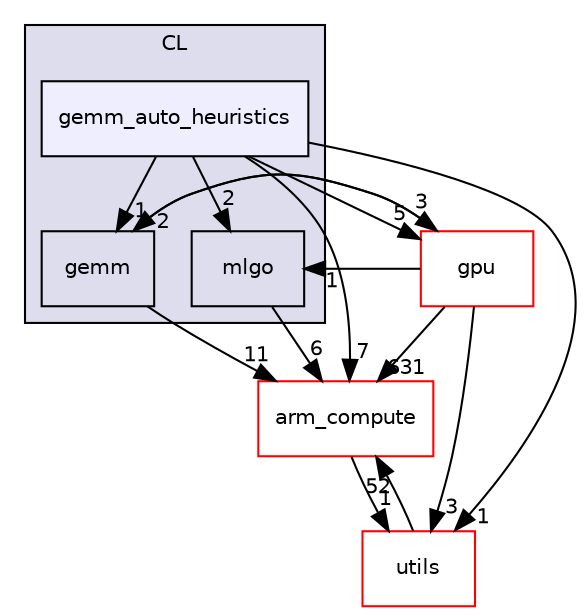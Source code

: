 digraph "src/runtime/CL/gemm_auto_heuristics" {
  compound=true
  node [ fontsize="10", fontname="Helvetica"];
  edge [ labelfontsize="10", labelfontname="Helvetica"];
  subgraph clusterdir_43c3fdbf778d1fd99e2e38f09fddd920 {
    graph [ bgcolor="#ddddee", pencolor="black", label="CL" fontname="Helvetica", fontsize="10", URL="dir_43c3fdbf778d1fd99e2e38f09fddd920.xhtml"]
  dir_5f09115d5b51f09d1c93a8d5eb5f8d5c [shape=box label="gemm" URL="dir_5f09115d5b51f09d1c93a8d5eb5f8d5c.xhtml"];
  dir_82e3926d996ac5aae32ffa787ec227cb [shape=box label="mlgo" URL="dir_82e3926d996ac5aae32ffa787ec227cb.xhtml"];
  dir_a67538344c2c86328918cac423ccf8cb [shape=box, label="gemm_auto_heuristics", style="filled", fillcolor="#eeeeff", pencolor="black", URL="dir_a67538344c2c86328918cac423ccf8cb.xhtml"];
  }
  dir_214608ef36d61442cb2b0c1c4e9a7def [shape=box label="arm_compute" fillcolor="white" style="filled" color="red" URL="dir_214608ef36d61442cb2b0c1c4e9a7def.xhtml"];
  dir_cbdb8362360e11eafe2fa3bc74cf0ffd [shape=box label="utils" fillcolor="white" style="filled" color="red" URL="dir_cbdb8362360e11eafe2fa3bc74cf0ffd.xhtml"];
  dir_cf895c1ed808af158264b2f3d8d7f8f0 [shape=box label="gpu" fillcolor="white" style="filled" color="red" URL="dir_cf895c1ed808af158264b2f3d8d7f8f0.xhtml"];
  dir_82e3926d996ac5aae32ffa787ec227cb->dir_214608ef36d61442cb2b0c1c4e9a7def [headlabel="6", labeldistance=1.5 headhref="dir_000037_000000.xhtml"];
  dir_cf895c1ed808af158264b2f3d8d7f8f0->dir_214608ef36d61442cb2b0c1c4e9a7def [headlabel="631", labeldistance=1.5 headhref="dir_000004_000000.xhtml"];
  dir_cf895c1ed808af158264b2f3d8d7f8f0->dir_82e3926d996ac5aae32ffa787ec227cb [headlabel="1", labeldistance=1.5 headhref="dir_000004_000037.xhtml"];
  dir_cf895c1ed808af158264b2f3d8d7f8f0->dir_cbdb8362360e11eafe2fa3bc74cf0ffd [headlabel="3", labeldistance=1.5 headhref="dir_000004_000041.xhtml"];
  dir_cf895c1ed808af158264b2f3d8d7f8f0->dir_5f09115d5b51f09d1c93a8d5eb5f8d5c [headlabel="2", labeldistance=1.5 headhref="dir_000004_000533.xhtml"];
  dir_cbdb8362360e11eafe2fa3bc74cf0ffd->dir_214608ef36d61442cb2b0c1c4e9a7def [headlabel="52", labeldistance=1.5 headhref="dir_000041_000000.xhtml"];
  dir_214608ef36d61442cb2b0c1c4e9a7def->dir_cbdb8362360e11eafe2fa3bc74cf0ffd [headlabel="1", labeldistance=1.5 headhref="dir_000000_000041.xhtml"];
  dir_a67538344c2c86328918cac423ccf8cb->dir_214608ef36d61442cb2b0c1c4e9a7def [headlabel="7", labeldistance=1.5 headhref="dir_000534_000000.xhtml"];
  dir_a67538344c2c86328918cac423ccf8cb->dir_5f09115d5b51f09d1c93a8d5eb5f8d5c [headlabel="1", labeldistance=1.5 headhref="dir_000534_000533.xhtml"];
  dir_a67538344c2c86328918cac423ccf8cb->dir_82e3926d996ac5aae32ffa787ec227cb [headlabel="2", labeldistance=1.5 headhref="dir_000534_000037.xhtml"];
  dir_a67538344c2c86328918cac423ccf8cb->dir_cbdb8362360e11eafe2fa3bc74cf0ffd [headlabel="1", labeldistance=1.5 headhref="dir_000534_000041.xhtml"];
  dir_a67538344c2c86328918cac423ccf8cb->dir_cf895c1ed808af158264b2f3d8d7f8f0 [headlabel="5", labeldistance=1.5 headhref="dir_000534_000004.xhtml"];
  dir_5f09115d5b51f09d1c93a8d5eb5f8d5c->dir_214608ef36d61442cb2b0c1c4e9a7def [headlabel="11", labeldistance=1.5 headhref="dir_000533_000000.xhtml"];
  dir_5f09115d5b51f09d1c93a8d5eb5f8d5c->dir_cf895c1ed808af158264b2f3d8d7f8f0 [headlabel="3", labeldistance=1.5 headhref="dir_000533_000004.xhtml"];
}
